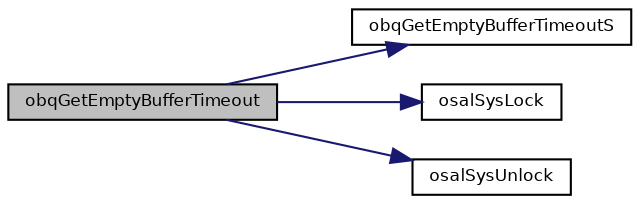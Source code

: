 digraph "obqGetEmptyBufferTimeout"
{
  bgcolor="transparent";
  edge [fontname="Helvetica",fontsize="8",labelfontname="Helvetica",labelfontsize="8"];
  node [fontname="Helvetica",fontsize="8",shape=record];
  rankdir="LR";
  Node30 [label="obqGetEmptyBufferTimeout",height=0.2,width=0.4,color="black", fillcolor="grey75", style="filled", fontcolor="black"];
  Node30 -> Node31 [color="midnightblue",fontsize="8",style="solid",fontname="Helvetica"];
  Node31 [label="obqGetEmptyBufferTimeoutS",height=0.2,width=0.4,color="black",URL="$group___h_a_l___b_u_f_f_e_r_s.html#ga5fd1a9f207211fdbd50a42d711826aa2",tooltip="Gets the next empty buffer from the queue. "];
  Node30 -> Node32 [color="midnightblue",fontsize="8",style="solid",fontname="Helvetica"];
  Node32 [label="osalSysLock",height=0.2,width=0.4,color="black",URL="$group___o_s_a_l.html#ga0cb5e528b0114b4ca61c2eb65a0515fa",tooltip="Enters a critical zone from thread context. "];
  Node30 -> Node33 [color="midnightblue",fontsize="8",style="solid",fontname="Helvetica"];
  Node33 [label="osalSysUnlock",height=0.2,width=0.4,color="black",URL="$group___o_s_a_l.html#ga17dbf4a1761019b8d94f43832c506543",tooltip="Leaves a critical zone from thread context. "];
}
